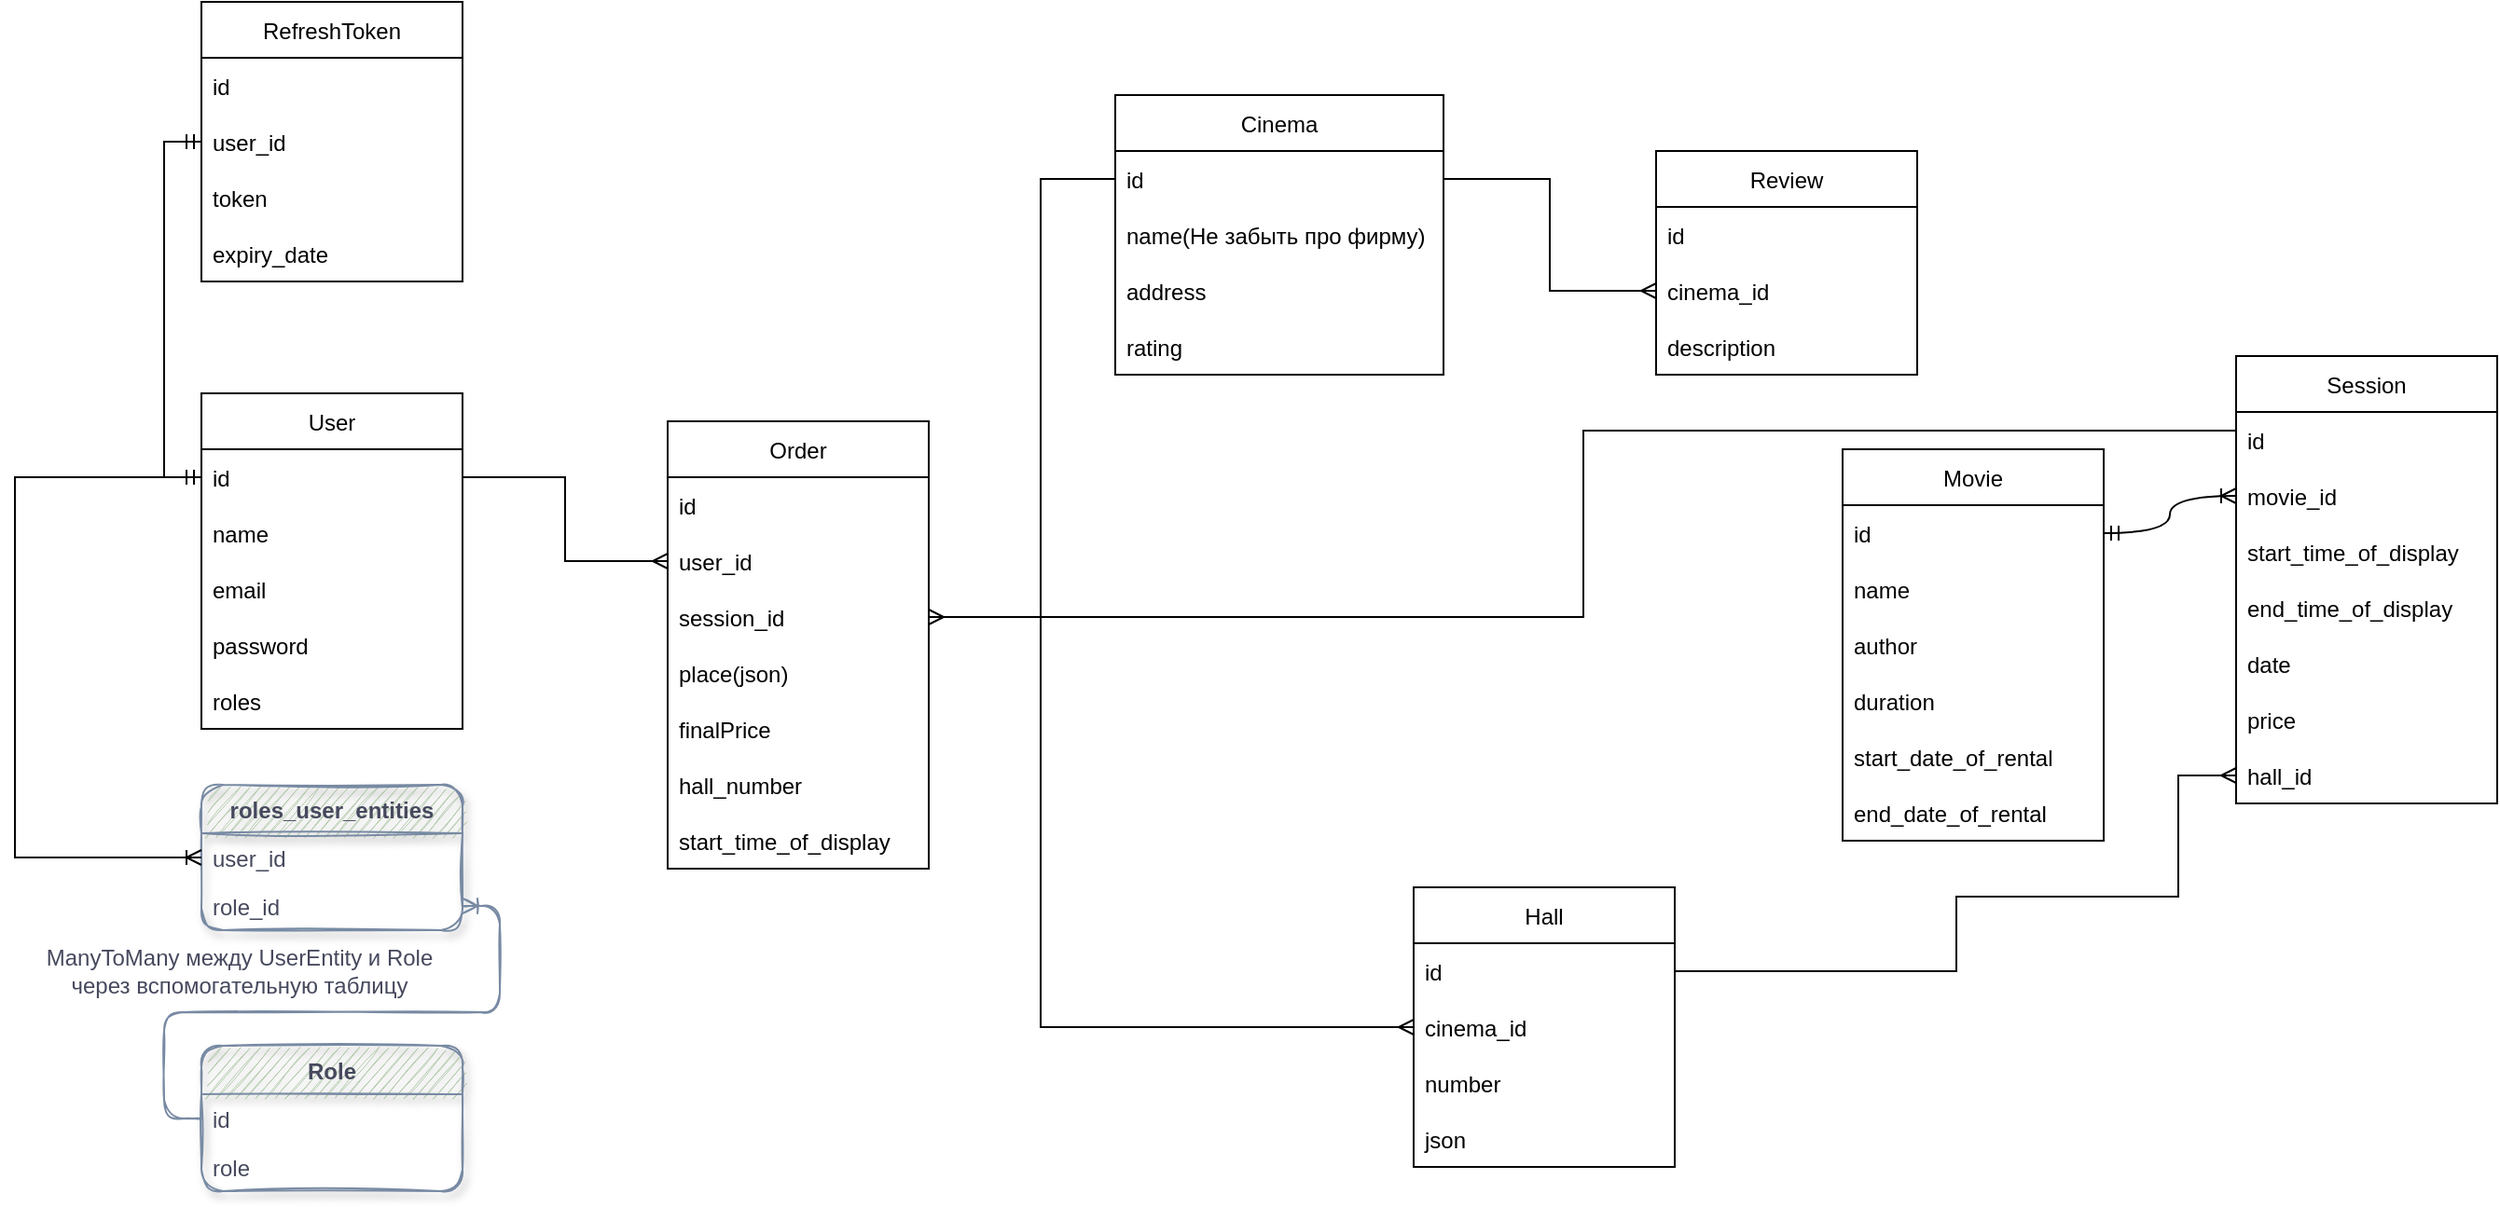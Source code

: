<mxfile version="20.5.1" type="device"><diagram id="7IioLvjp-P2Y9GgMgCyW" name="Страница 1"><mxGraphModel dx="2249" dy="765" grid="1" gridSize="10" guides="1" tooltips="1" connect="1" arrows="1" fold="1" page="1" pageScale="1" pageWidth="827" pageHeight="1169" math="0" shadow="0"><root><mxCell id="0"/><mxCell id="1" parent="0"/><mxCell id="cFN0l_0RRIriwJfIvA_5-1" value="Movie" style="swimlane;fontStyle=0;childLayout=stackLayout;horizontal=1;startSize=30;horizontalStack=0;resizeParent=1;resizeParentMax=0;resizeLast=0;collapsible=1;marginBottom=0;" parent="1" vertex="1"><mxGeometry x="960" y="290" width="140" height="210" as="geometry"/></mxCell><mxCell id="cFN0l_0RRIriwJfIvA_5-3" value="id" style="text;strokeColor=none;fillColor=none;align=left;verticalAlign=middle;spacingLeft=4;spacingRight=4;overflow=hidden;points=[[0,0.5],[1,0.5]];portConstraint=eastwest;rotatable=0;" parent="cFN0l_0RRIriwJfIvA_5-1" vertex="1"><mxGeometry y="30" width="140" height="30" as="geometry"/></mxCell><mxCell id="cFN0l_0RRIriwJfIvA_5-25" value="name" style="text;strokeColor=none;fillColor=none;align=left;verticalAlign=middle;spacingLeft=4;spacingRight=4;overflow=hidden;points=[[0,0.5],[1,0.5]];portConstraint=eastwest;rotatable=0;" parent="cFN0l_0RRIriwJfIvA_5-1" vertex="1"><mxGeometry y="60" width="140" height="30" as="geometry"/></mxCell><mxCell id="cFN0l_0RRIriwJfIvA_5-4" value="author" style="text;strokeColor=none;fillColor=none;align=left;verticalAlign=middle;spacingLeft=4;spacingRight=4;overflow=hidden;points=[[0,0.5],[1,0.5]];portConstraint=eastwest;rotatable=0;" parent="cFN0l_0RRIriwJfIvA_5-1" vertex="1"><mxGeometry y="90" width="140" height="30" as="geometry"/></mxCell><mxCell id="cFN0l_0RRIriwJfIvA_5-5" value="duration" style="text;strokeColor=none;fillColor=none;align=left;verticalAlign=middle;spacingLeft=4;spacingRight=4;overflow=hidden;points=[[0,0.5],[1,0.5]];portConstraint=eastwest;rotatable=0;" parent="cFN0l_0RRIriwJfIvA_5-1" vertex="1"><mxGeometry y="120" width="140" height="30" as="geometry"/></mxCell><mxCell id="cFN0l_0RRIriwJfIvA_5-45" value="start_date_of_rental" style="text;strokeColor=none;fillColor=none;align=left;verticalAlign=middle;spacingLeft=4;spacingRight=4;overflow=hidden;points=[[0,0.5],[1,0.5]];portConstraint=eastwest;rotatable=0;" parent="cFN0l_0RRIriwJfIvA_5-1" vertex="1"><mxGeometry y="150" width="140" height="30" as="geometry"/></mxCell><mxCell id="cFN0l_0RRIriwJfIvA_5-6" value="end_date_of_rental" style="text;strokeColor=none;fillColor=none;align=left;verticalAlign=middle;spacingLeft=4;spacingRight=4;overflow=hidden;points=[[0,0.5],[1,0.5]];portConstraint=eastwest;rotatable=0;" parent="cFN0l_0RRIriwJfIvA_5-1" vertex="1"><mxGeometry y="180" width="140" height="30" as="geometry"/></mxCell><mxCell id="cFN0l_0RRIriwJfIvA_5-8" value="User" style="swimlane;fontStyle=0;childLayout=stackLayout;horizontal=1;startSize=30;horizontalStack=0;resizeParent=1;resizeParentMax=0;resizeLast=0;collapsible=1;marginBottom=0;swimlaneLine=1;" parent="1" vertex="1"><mxGeometry x="80" y="260" width="140" height="180" as="geometry"/></mxCell><mxCell id="cFN0l_0RRIriwJfIvA_5-12" value="id" style="text;strokeColor=none;fillColor=none;align=left;verticalAlign=middle;spacingLeft=4;spacingRight=4;overflow=hidden;points=[[0,0.5],[1,0.5]];portConstraint=eastwest;rotatable=0;" parent="cFN0l_0RRIriwJfIvA_5-8" vertex="1"><mxGeometry y="30" width="140" height="30" as="geometry"/></mxCell><mxCell id="cFN0l_0RRIriwJfIvA_5-9" value="name" style="text;strokeColor=none;fillColor=none;align=left;verticalAlign=middle;spacingLeft=4;spacingRight=4;overflow=hidden;points=[[0,0.5],[1,0.5]];portConstraint=eastwest;rotatable=0;" parent="cFN0l_0RRIriwJfIvA_5-8" vertex="1"><mxGeometry y="60" width="140" height="30" as="geometry"/></mxCell><mxCell id="cFN0l_0RRIriwJfIvA_5-10" value="email" style="text;strokeColor=none;fillColor=none;align=left;verticalAlign=middle;spacingLeft=4;spacingRight=4;overflow=hidden;points=[[0,0.5],[1,0.5]];portConstraint=eastwest;rotatable=0;" parent="cFN0l_0RRIriwJfIvA_5-8" vertex="1"><mxGeometry y="90" width="140" height="30" as="geometry"/></mxCell><mxCell id="cFN0l_0RRIriwJfIvA_5-11" value="password" style="text;strokeColor=none;fillColor=none;align=left;verticalAlign=middle;spacingLeft=4;spacingRight=4;overflow=hidden;points=[[0,0.5],[1,0.5]];portConstraint=eastwest;rotatable=0;" parent="cFN0l_0RRIriwJfIvA_5-8" vertex="1"><mxGeometry y="120" width="140" height="30" as="geometry"/></mxCell><mxCell id="cFN0l_0RRIriwJfIvA_5-13" value="roles" style="text;strokeColor=none;fillColor=none;align=left;verticalAlign=middle;spacingLeft=4;spacingRight=4;overflow=hidden;points=[[0,0.5],[1,0.5]];portConstraint=eastwest;rotatable=0;" parent="cFN0l_0RRIriwJfIvA_5-8" vertex="1"><mxGeometry y="150" width="140" height="30" as="geometry"/></mxCell><mxCell id="cFN0l_0RRIriwJfIvA_5-19" value="RefreshToken" style="swimlane;fontStyle=0;childLayout=stackLayout;horizontal=1;startSize=30;horizontalStack=0;resizeParent=1;resizeParentMax=0;resizeLast=0;collapsible=1;marginBottom=0;rounded=0;shadow=0;sketch=0;strokeColor=default;fillColor=default;" parent="1" vertex="1"><mxGeometry x="80" y="50" width="140" height="150" as="geometry"/></mxCell><mxCell id="cFN0l_0RRIriwJfIvA_5-20" value="id" style="text;strokeColor=none;fillColor=none;align=left;verticalAlign=middle;spacingLeft=4;spacingRight=4;overflow=hidden;points=[[0,0.5],[1,0.5]];portConstraint=eastwest;rotatable=0;rounded=0;shadow=0;sketch=0;" parent="cFN0l_0RRIriwJfIvA_5-19" vertex="1"><mxGeometry y="30" width="140" height="30" as="geometry"/></mxCell><mxCell id="cFN0l_0RRIriwJfIvA_5-21" value="user_id" style="text;strokeColor=none;fillColor=none;align=left;verticalAlign=middle;spacingLeft=4;spacingRight=4;overflow=hidden;points=[[0,0.5],[1,0.5]];portConstraint=eastwest;rotatable=0;rounded=0;shadow=0;sketch=0;" parent="cFN0l_0RRIriwJfIvA_5-19" vertex="1"><mxGeometry y="60" width="140" height="30" as="geometry"/></mxCell><mxCell id="cFN0l_0RRIriwJfIvA_5-24" value="token" style="text;strokeColor=none;fillColor=none;align=left;verticalAlign=middle;spacingLeft=4;spacingRight=4;overflow=hidden;points=[[0,0.5],[1,0.5]];portConstraint=eastwest;rotatable=0;rounded=0;shadow=0;sketch=0;" parent="cFN0l_0RRIriwJfIvA_5-19" vertex="1"><mxGeometry y="90" width="140" height="30" as="geometry"/></mxCell><mxCell id="cFN0l_0RRIriwJfIvA_5-22" value="expiry_date" style="text;strokeColor=none;fillColor=none;align=left;verticalAlign=middle;spacingLeft=4;spacingRight=4;overflow=hidden;points=[[0,0.5],[1,0.5]];portConstraint=eastwest;rotatable=0;rounded=0;shadow=0;sketch=0;" parent="cFN0l_0RRIriwJfIvA_5-19" vertex="1"><mxGeometry y="120" width="140" height="30" as="geometry"/></mxCell><mxCell id="cFN0l_0RRIriwJfIvA_5-26" value="roles_user_entities" style="swimlane;fontStyle=1;childLayout=stackLayout;horizontal=1;startSize=26;horizontalStack=0;resizeParent=1;resizeParentMax=0;resizeLast=0;collapsible=1;marginBottom=0;shadow=1;fillColor=#B2C9AB;strokeColor=#788AA3;fontColor=#46495D;sketch=1;rounded=1;" parent="1" vertex="1"><mxGeometry x="80" y="470" width="140" height="78" as="geometry"/></mxCell><mxCell id="cFN0l_0RRIriwJfIvA_5-27" value="user_id" style="text;strokeColor=none;fillColor=none;align=left;verticalAlign=top;spacingLeft=4;spacingRight=4;overflow=hidden;rotatable=0;points=[[0,0.5],[1,0.5]];portConstraint=eastwest;fontColor=#46495D;sketch=1;rounded=1;" parent="cFN0l_0RRIriwJfIvA_5-26" vertex="1"><mxGeometry y="26" width="140" height="26" as="geometry"/></mxCell><mxCell id="cFN0l_0RRIriwJfIvA_5-28" value="role_id" style="text;strokeColor=none;fillColor=none;align=left;verticalAlign=top;spacingLeft=4;spacingRight=4;overflow=hidden;rotatable=0;points=[[0,0.5],[1,0.5]];portConstraint=eastwest;fontColor=#46495D;sketch=1;rounded=1;" parent="cFN0l_0RRIriwJfIvA_5-26" vertex="1"><mxGeometry y="52" width="140" height="26" as="geometry"/></mxCell><mxCell id="cFN0l_0RRIriwJfIvA_5-29" value="Role" style="swimlane;fontStyle=1;childLayout=stackLayout;horizontal=1;startSize=26;horizontalStack=0;resizeParent=1;resizeParentMax=0;resizeLast=0;collapsible=1;marginBottom=0;shadow=1;fillColor=#B2C9AB;strokeColor=#788AA3;fontColor=#46495D;sketch=1;rounded=1;" parent="1" vertex="1"><mxGeometry x="80" y="610" width="140" height="78" as="geometry"/></mxCell><mxCell id="cFN0l_0RRIriwJfIvA_5-30" value="id" style="text;strokeColor=none;fillColor=none;align=left;verticalAlign=top;spacingLeft=4;spacingRight=4;overflow=hidden;rotatable=0;points=[[0,0.5],[1,0.5]];portConstraint=eastwest;fontColor=#46495D;sketch=1;rounded=1;" parent="cFN0l_0RRIriwJfIvA_5-29" vertex="1"><mxGeometry y="26" width="140" height="26" as="geometry"/></mxCell><mxCell id="cFN0l_0RRIriwJfIvA_5-31" value="role" style="text;strokeColor=none;fillColor=none;align=left;verticalAlign=top;spacingLeft=4;spacingRight=4;overflow=hidden;rotatable=0;points=[[0,0.5],[1,0.5]];portConstraint=eastwest;fontColor=#46495D;sketch=1;rounded=1;" parent="cFN0l_0RRIriwJfIvA_5-29" vertex="1"><mxGeometry y="52" width="140" height="26" as="geometry"/></mxCell><mxCell id="cFN0l_0RRIriwJfIvA_5-32" style="edgeStyle=orthogonalEdgeStyle;orthogonalLoop=1;jettySize=auto;html=1;entryX=1;entryY=0.5;entryDx=0;entryDy=0;startArrow=none;startFill=0;endArrow=ERoneToMany;endFill=0;strokeColor=#788AA3;fontColor=#46495D;sketch=1;" parent="1" source="cFN0l_0RRIriwJfIvA_5-30" target="cFN0l_0RRIriwJfIvA_5-28" edge="1"><mxGeometry relative="1" as="geometry"/></mxCell><mxCell id="cFN0l_0RRIriwJfIvA_5-33" value="ManyToMany между UserEntity и Role&lt;br&gt;через вспомогательную таблицу" style="text;html=1;align=center;verticalAlign=middle;resizable=0;points=[];autosize=1;strokeColor=none;fontColor=#46495D;sketch=1;rounded=1;" parent="1" vertex="1"><mxGeometry x="-10" y="554.5" width="220" height="30" as="geometry"/></mxCell><mxCell id="cFN0l_0RRIriwJfIvA_5-34" style="edgeStyle=orthogonalEdgeStyle;rounded=0;orthogonalLoop=1;jettySize=auto;html=1;entryX=0;entryY=0.5;entryDx=0;entryDy=0;strokeColor=default;endArrow=ERoneToMany;endFill=0;" parent="1" source="cFN0l_0RRIriwJfIvA_5-12" target="cFN0l_0RRIriwJfIvA_5-27" edge="1"><mxGeometry relative="1" as="geometry"><Array as="points"><mxPoint x="-20" y="305"/><mxPoint x="-20" y="509"/></Array></mxGeometry></mxCell><mxCell id="cFN0l_0RRIriwJfIvA_5-35" style="edgeStyle=orthogonalEdgeStyle;rounded=0;orthogonalLoop=1;jettySize=auto;html=1;entryX=0;entryY=0.5;entryDx=0;entryDy=0;strokeColor=default;endArrow=ERmandOne;endFill=0;startArrow=ERmandOne;startFill=0;" parent="1" source="cFN0l_0RRIriwJfIvA_5-12" target="cFN0l_0RRIriwJfIvA_5-21" edge="1"><mxGeometry relative="1" as="geometry"/></mxCell><mxCell id="cFN0l_0RRIriwJfIvA_5-36" value="Session" style="swimlane;fontStyle=0;childLayout=stackLayout;horizontal=1;startSize=30;horizontalStack=0;resizeParent=1;resizeParentMax=0;resizeLast=0;collapsible=1;marginBottom=0;rounded=0;shadow=0;sketch=0;strokeColor=default;fillColor=default;" parent="1" vertex="1"><mxGeometry x="1171" y="240" width="140" height="240" as="geometry"/></mxCell><mxCell id="cFN0l_0RRIriwJfIvA_5-37" value="id" style="text;strokeColor=none;fillColor=none;align=left;verticalAlign=middle;spacingLeft=4;spacingRight=4;overflow=hidden;points=[[0,0.5],[1,0.5]];portConstraint=eastwest;rotatable=0;rounded=0;shadow=0;sketch=0;" parent="cFN0l_0RRIriwJfIvA_5-36" vertex="1"><mxGeometry y="30" width="140" height="30" as="geometry"/></mxCell><mxCell id="cFN0l_0RRIriwJfIvA_5-38" value="movie_id" style="text;strokeColor=none;fillColor=none;align=left;verticalAlign=middle;spacingLeft=4;spacingRight=4;overflow=hidden;points=[[0,0.5],[1,0.5]];portConstraint=eastwest;rotatable=0;rounded=0;shadow=0;sketch=0;" parent="cFN0l_0RRIriwJfIvA_5-36" vertex="1"><mxGeometry y="60" width="140" height="30" as="geometry"/></mxCell><mxCell id="cFN0l_0RRIriwJfIvA_5-39" value="start_time_of_display" style="text;strokeColor=none;fillColor=none;align=left;verticalAlign=middle;spacingLeft=4;spacingRight=4;overflow=hidden;points=[[0,0.5],[1,0.5]];portConstraint=eastwest;rotatable=0;rounded=0;shadow=0;sketch=0;" parent="cFN0l_0RRIriwJfIvA_5-36" vertex="1"><mxGeometry y="90" width="140" height="30" as="geometry"/></mxCell><mxCell id="cFN0l_0RRIriwJfIvA_5-41" value="end_time_of_display" style="text;strokeColor=none;fillColor=none;align=left;verticalAlign=middle;spacingLeft=4;spacingRight=4;overflow=hidden;points=[[0,0.5],[1,0.5]];portConstraint=eastwest;rotatable=0;rounded=0;shadow=0;sketch=0;" parent="cFN0l_0RRIriwJfIvA_5-36" vertex="1"><mxGeometry y="120" width="140" height="30" as="geometry"/></mxCell><mxCell id="cFN0l_0RRIriwJfIvA_5-42" value="date" style="text;strokeColor=none;fillColor=none;align=left;verticalAlign=middle;spacingLeft=4;spacingRight=4;overflow=hidden;points=[[0,0.5],[1,0.5]];portConstraint=eastwest;rotatable=0;rounded=0;shadow=0;sketch=0;" parent="cFN0l_0RRIriwJfIvA_5-36" vertex="1"><mxGeometry y="150" width="140" height="30" as="geometry"/></mxCell><mxCell id="cFN0l_0RRIriwJfIvA_5-43" value="price" style="text;strokeColor=none;fillColor=none;align=left;verticalAlign=middle;spacingLeft=4;spacingRight=4;overflow=hidden;points=[[0,0.5],[1,0.5]];portConstraint=eastwest;rotatable=0;rounded=0;shadow=0;sketch=0;" parent="cFN0l_0RRIriwJfIvA_5-36" vertex="1"><mxGeometry y="180" width="140" height="30" as="geometry"/></mxCell><mxCell id="cFN0l_0RRIriwJfIvA_5-48" value="hall_id" style="text;strokeColor=none;fillColor=none;align=left;verticalAlign=middle;spacingLeft=4;spacingRight=4;overflow=hidden;points=[[0,0.5],[1,0.5]];portConstraint=eastwest;rotatable=0;rounded=0;shadow=0;sketch=0;" parent="cFN0l_0RRIriwJfIvA_5-36" vertex="1"><mxGeometry y="210" width="140" height="30" as="geometry"/></mxCell><mxCell id="cFN0l_0RRIriwJfIvA_5-46" style="edgeStyle=orthogonalEdgeStyle;curved=1;rounded=0;orthogonalLoop=1;jettySize=auto;html=1;entryX=0;entryY=0.5;entryDx=0;entryDy=0;strokeColor=default;startArrow=ERmandOne;startFill=0;endArrow=ERoneToMany;endFill=0;" parent="1" source="cFN0l_0RRIriwJfIvA_5-3" target="cFN0l_0RRIriwJfIvA_5-38" edge="1"><mxGeometry relative="1" as="geometry"/></mxCell><mxCell id="cFN0l_0RRIriwJfIvA_5-49" value="Hall" style="swimlane;fontStyle=0;childLayout=stackLayout;horizontal=1;startSize=30;horizontalStack=0;resizeParent=1;resizeParentMax=0;resizeLast=0;collapsible=1;marginBottom=0;rounded=0;shadow=0;sketch=0;strokeColor=default;fillColor=default;" parent="1" vertex="1"><mxGeometry x="730" y="525" width="140" height="150" as="geometry"/></mxCell><mxCell id="cFN0l_0RRIriwJfIvA_5-50" value="id" style="text;strokeColor=none;fillColor=none;align=left;verticalAlign=middle;spacingLeft=4;spacingRight=4;overflow=hidden;points=[[0,0.5],[1,0.5]];portConstraint=eastwest;rotatable=0;rounded=0;shadow=0;sketch=0;" parent="cFN0l_0RRIriwJfIvA_5-49" vertex="1"><mxGeometry y="30" width="140" height="30" as="geometry"/></mxCell><mxCell id="cFN0l_0RRIriwJfIvA_5-52" value="cinema_id" style="text;strokeColor=none;fillColor=none;align=left;verticalAlign=middle;spacingLeft=4;spacingRight=4;overflow=hidden;points=[[0,0.5],[1,0.5]];portConstraint=eastwest;rotatable=0;rounded=0;shadow=0;sketch=0;" parent="cFN0l_0RRIriwJfIvA_5-49" vertex="1"><mxGeometry y="60" width="140" height="30" as="geometry"/></mxCell><mxCell id="cFN0l_0RRIriwJfIvA_5-51" value="number" style="text;strokeColor=none;fillColor=none;align=left;verticalAlign=middle;spacingLeft=4;spacingRight=4;overflow=hidden;points=[[0,0.5],[1,0.5]];portConstraint=eastwest;rotatable=0;rounded=0;shadow=0;sketch=0;" parent="cFN0l_0RRIriwJfIvA_5-49" vertex="1"><mxGeometry y="90" width="140" height="30" as="geometry"/></mxCell><mxCell id="GIXMOzhzUT80eRHTQDVf-20" value="json" style="text;strokeColor=none;fillColor=none;align=left;verticalAlign=middle;spacingLeft=4;spacingRight=4;overflow=hidden;points=[[0,0.5],[1,0.5]];portConstraint=eastwest;rotatable=0;rounded=0;shadow=0;sketch=0;" parent="cFN0l_0RRIriwJfIvA_5-49" vertex="1"><mxGeometry y="120" width="140" height="30" as="geometry"/></mxCell><mxCell id="GIXMOzhzUT80eRHTQDVf-1" value="Cinema" style="swimlane;fontStyle=0;childLayout=stackLayout;horizontal=1;startSize=30;horizontalStack=0;resizeParent=1;resizeParentMax=0;resizeLast=0;collapsible=1;marginBottom=0;" parent="1" vertex="1"><mxGeometry x="570" y="100" width="176" height="150" as="geometry"/></mxCell><mxCell id="GIXMOzhzUT80eRHTQDVf-2" value="id" style="text;strokeColor=none;fillColor=none;align=left;verticalAlign=middle;spacingLeft=4;spacingRight=4;overflow=hidden;points=[[0,0.5],[1,0.5]];portConstraint=eastwest;rotatable=0;" parent="GIXMOzhzUT80eRHTQDVf-1" vertex="1"><mxGeometry y="30" width="176" height="30" as="geometry"/></mxCell><mxCell id="GIXMOzhzUT80eRHTQDVf-3" value="name(Не забыть про фирму)" style="text;strokeColor=none;fillColor=none;align=left;verticalAlign=middle;spacingLeft=4;spacingRight=4;overflow=hidden;points=[[0,0.5],[1,0.5]];portConstraint=eastwest;rotatable=0;" parent="GIXMOzhzUT80eRHTQDVf-1" vertex="1"><mxGeometry y="60" width="176" height="30" as="geometry"/></mxCell><mxCell id="GIXMOzhzUT80eRHTQDVf-4" value="address" style="text;strokeColor=none;fillColor=none;align=left;verticalAlign=middle;spacingLeft=4;spacingRight=4;overflow=hidden;points=[[0,0.5],[1,0.5]];portConstraint=eastwest;rotatable=0;" parent="GIXMOzhzUT80eRHTQDVf-1" vertex="1"><mxGeometry y="90" width="176" height="30" as="geometry"/></mxCell><mxCell id="GIXMOzhzUT80eRHTQDVf-5" value="rating" style="text;strokeColor=none;fillColor=none;align=left;verticalAlign=middle;spacingLeft=4;spacingRight=4;overflow=hidden;points=[[0,0.5],[1,0.5]];portConstraint=eastwest;rotatable=0;" parent="GIXMOzhzUT80eRHTQDVf-1" vertex="1"><mxGeometry y="120" width="176" height="30" as="geometry"/></mxCell><mxCell id="GIXMOzhzUT80eRHTQDVf-6" value="Review" style="swimlane;fontStyle=0;childLayout=stackLayout;horizontal=1;startSize=30;horizontalStack=0;resizeParent=1;resizeParentMax=0;resizeLast=0;collapsible=1;marginBottom=0;" parent="1" vertex="1"><mxGeometry x="860" y="130" width="140" height="120" as="geometry"/></mxCell><mxCell id="GIXMOzhzUT80eRHTQDVf-7" value="id" style="text;strokeColor=none;fillColor=none;align=left;verticalAlign=middle;spacingLeft=4;spacingRight=4;overflow=hidden;points=[[0,0.5],[1,0.5]];portConstraint=eastwest;rotatable=0;" parent="GIXMOzhzUT80eRHTQDVf-6" vertex="1"><mxGeometry y="30" width="140" height="30" as="geometry"/></mxCell><mxCell id="GIXMOzhzUT80eRHTQDVf-8" value="cinema_id" style="text;strokeColor=none;fillColor=none;align=left;verticalAlign=middle;spacingLeft=4;spacingRight=4;overflow=hidden;points=[[0,0.5],[1,0.5]];portConstraint=eastwest;rotatable=0;" parent="GIXMOzhzUT80eRHTQDVf-6" vertex="1"><mxGeometry y="60" width="140" height="30" as="geometry"/></mxCell><mxCell id="GIXMOzhzUT80eRHTQDVf-9" value="description" style="text;strokeColor=none;fillColor=none;align=left;verticalAlign=middle;spacingLeft=4;spacingRight=4;overflow=hidden;points=[[0,0.5],[1,0.5]];portConstraint=eastwest;rotatable=0;" parent="GIXMOzhzUT80eRHTQDVf-6" vertex="1"><mxGeometry y="90" width="140" height="30" as="geometry"/></mxCell><mxCell id="GIXMOzhzUT80eRHTQDVf-10" style="edgeStyle=orthogonalEdgeStyle;rounded=0;orthogonalLoop=1;jettySize=auto;html=1;entryX=0;entryY=0.5;entryDx=0;entryDy=0;endArrow=ERmany;endFill=0;" parent="1" source="GIXMOzhzUT80eRHTQDVf-2" target="GIXMOzhzUT80eRHTQDVf-8" edge="1"><mxGeometry relative="1" as="geometry"/></mxCell><mxCell id="GIXMOzhzUT80eRHTQDVf-19" style="edgeStyle=orthogonalEdgeStyle;rounded=0;orthogonalLoop=1;jettySize=auto;html=1;entryX=1;entryY=0.5;entryDx=0;entryDy=0;endArrow=none;endFill=0;startArrow=ERmany;startFill=0;exitX=0;exitY=0.5;exitDx=0;exitDy=0;" parent="1" source="cFN0l_0RRIriwJfIvA_5-48" target="cFN0l_0RRIriwJfIvA_5-50" edge="1"><mxGeometry relative="1" as="geometry"><Array as="points"><mxPoint x="1140" y="465"/><mxPoint x="1140" y="530"/><mxPoint x="1021" y="530"/><mxPoint x="1021" y="570"/></Array></mxGeometry></mxCell><mxCell id="GIXMOzhzUT80eRHTQDVf-21" style="edgeStyle=orthogonalEdgeStyle;rounded=0;orthogonalLoop=1;jettySize=auto;html=1;entryX=0;entryY=0.5;entryDx=0;entryDy=0;startArrow=none;startFill=0;endArrow=ERmany;endFill=0;" parent="1" source="GIXMOzhzUT80eRHTQDVf-2" target="cFN0l_0RRIriwJfIvA_5-52" edge="1"><mxGeometry relative="1" as="geometry"><Array as="points"><mxPoint x="530" y="145"/><mxPoint x="530" y="600"/></Array></mxGeometry></mxCell><mxCell id="GIXMOzhzUT80eRHTQDVf-22" value="Order" style="swimlane;fontStyle=0;childLayout=stackLayout;horizontal=1;startSize=30;horizontalStack=0;resizeParent=1;resizeParentMax=0;resizeLast=0;collapsible=1;marginBottom=0;" parent="1" vertex="1"><mxGeometry x="330" y="275" width="140" height="240" as="geometry"/></mxCell><mxCell id="GIXMOzhzUT80eRHTQDVf-23" value="id" style="text;strokeColor=none;fillColor=none;align=left;verticalAlign=middle;spacingLeft=4;spacingRight=4;overflow=hidden;points=[[0,0.5],[1,0.5]];portConstraint=eastwest;rotatable=0;" parent="GIXMOzhzUT80eRHTQDVf-22" vertex="1"><mxGeometry y="30" width="140" height="30" as="geometry"/></mxCell><mxCell id="GIXMOzhzUT80eRHTQDVf-30" value="user_id" style="text;strokeColor=none;fillColor=none;align=left;verticalAlign=middle;spacingLeft=4;spacingRight=4;overflow=hidden;points=[[0,0.5],[1,0.5]];portConstraint=eastwest;rotatable=0;" parent="GIXMOzhzUT80eRHTQDVf-22" vertex="1"><mxGeometry y="60" width="140" height="30" as="geometry"/></mxCell><mxCell id="GIXMOzhzUT80eRHTQDVf-24" value="session_id" style="text;strokeColor=none;fillColor=none;align=left;verticalAlign=middle;spacingLeft=4;spacingRight=4;overflow=hidden;points=[[0,0.5],[1,0.5]];portConstraint=eastwest;rotatable=0;" parent="GIXMOzhzUT80eRHTQDVf-22" vertex="1"><mxGeometry y="90" width="140" height="30" as="geometry"/></mxCell><mxCell id="GIXMOzhzUT80eRHTQDVf-25" value="place(json)" style="text;strokeColor=none;fillColor=none;align=left;verticalAlign=middle;spacingLeft=4;spacingRight=4;overflow=hidden;points=[[0,0.5],[1,0.5]];portConstraint=eastwest;rotatable=0;" parent="GIXMOzhzUT80eRHTQDVf-22" vertex="1"><mxGeometry y="120" width="140" height="30" as="geometry"/></mxCell><mxCell id="qARYQ0Pjt77XpCWIAcAV-2" value="finalPrice" style="text;strokeColor=none;fillColor=none;align=left;verticalAlign=middle;spacingLeft=4;spacingRight=4;overflow=hidden;points=[[0,0.5],[1,0.5]];portConstraint=eastwest;rotatable=0;" parent="GIXMOzhzUT80eRHTQDVf-22" vertex="1"><mxGeometry y="150" width="140" height="30" as="geometry"/></mxCell><mxCell id="GIXMOzhzUT80eRHTQDVf-27" value="hall_number" style="text;strokeColor=none;fillColor=none;align=left;verticalAlign=middle;spacingLeft=4;spacingRight=4;overflow=hidden;points=[[0,0.5],[1,0.5]];portConstraint=eastwest;rotatable=0;" parent="GIXMOzhzUT80eRHTQDVf-22" vertex="1"><mxGeometry y="180" width="140" height="30" as="geometry"/></mxCell><mxCell id="GIXMOzhzUT80eRHTQDVf-28" value="start_time_of_display" style="text;strokeColor=none;fillColor=none;align=left;verticalAlign=middle;spacingLeft=4;spacingRight=4;overflow=hidden;points=[[0,0.5],[1,0.5]];portConstraint=eastwest;rotatable=0;" parent="GIXMOzhzUT80eRHTQDVf-22" vertex="1"><mxGeometry y="210" width="140" height="30" as="geometry"/></mxCell><mxCell id="GIXMOzhzUT80eRHTQDVf-29" style="edgeStyle=orthogonalEdgeStyle;rounded=0;orthogonalLoop=1;jettySize=auto;html=1;entryX=1;entryY=0.5;entryDx=0;entryDy=0;startArrow=none;startFill=0;endArrow=ERmany;endFill=0;exitX=0;exitY=0.5;exitDx=0;exitDy=0;" parent="1" source="cFN0l_0RRIriwJfIvA_5-37" target="GIXMOzhzUT80eRHTQDVf-24" edge="1"><mxGeometry relative="1" as="geometry"><Array as="points"><mxPoint x="1171" y="280"/><mxPoint x="821" y="280"/><mxPoint x="821" y="380"/></Array></mxGeometry></mxCell><mxCell id="GIXMOzhzUT80eRHTQDVf-31" style="edgeStyle=orthogonalEdgeStyle;rounded=0;orthogonalLoop=1;jettySize=auto;html=1;entryX=0;entryY=0.5;entryDx=0;entryDy=0;startArrow=none;startFill=0;endArrow=ERmany;endFill=0;" parent="1" source="cFN0l_0RRIriwJfIvA_5-12" target="GIXMOzhzUT80eRHTQDVf-30" edge="1"><mxGeometry relative="1" as="geometry"/></mxCell></root></mxGraphModel></diagram></mxfile>